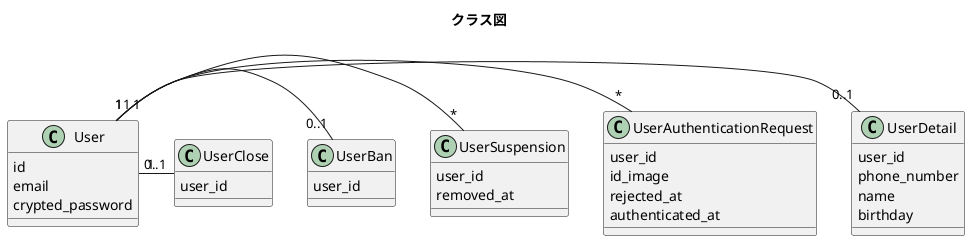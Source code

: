 @startuml{class.png}
title クラス図

class User {
  id
  email
  crypted_password
}

class UserDetail {
  user_id
  phone_number
  name
  birthday
}

class UserAuthenticationRequest {
  user_id
  id_image
  rejected_at
  authenticated_at
}

class UserSuspension {
  user_id
  removed_at
}

class UserBan {
  user_id
}

class UserClose {
  user_id
}

User "1" - "0..1" UserDetail
User "1" - "*" UserAuthenticationRequest
User "1" - "*" UserSuspension
User "1" - "0..1" UserBan
User "1" - "0..1" UserClose

@enduml
